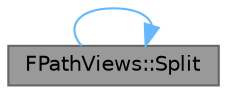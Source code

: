 digraph "FPathViews::Split"
{
 // INTERACTIVE_SVG=YES
 // LATEX_PDF_SIZE
  bgcolor="transparent";
  edge [fontname=Helvetica,fontsize=10,labelfontname=Helvetica,labelfontsize=10];
  node [fontname=Helvetica,fontsize=10,shape=box,height=0.2,width=0.4];
  rankdir="LR";
  Node1 [id="Node000001",label="FPathViews::Split",height=0.2,width=0.4,color="gray40", fillcolor="grey60", style="filled", fontcolor="black",tooltip="Splits a path into three parts, any of which may be empty: the path, the clean name,..."];
  Node1 -> Node1 [id="edge1_Node000001_Node000001",color="steelblue1",style="solid",tooltip=" "];
}
